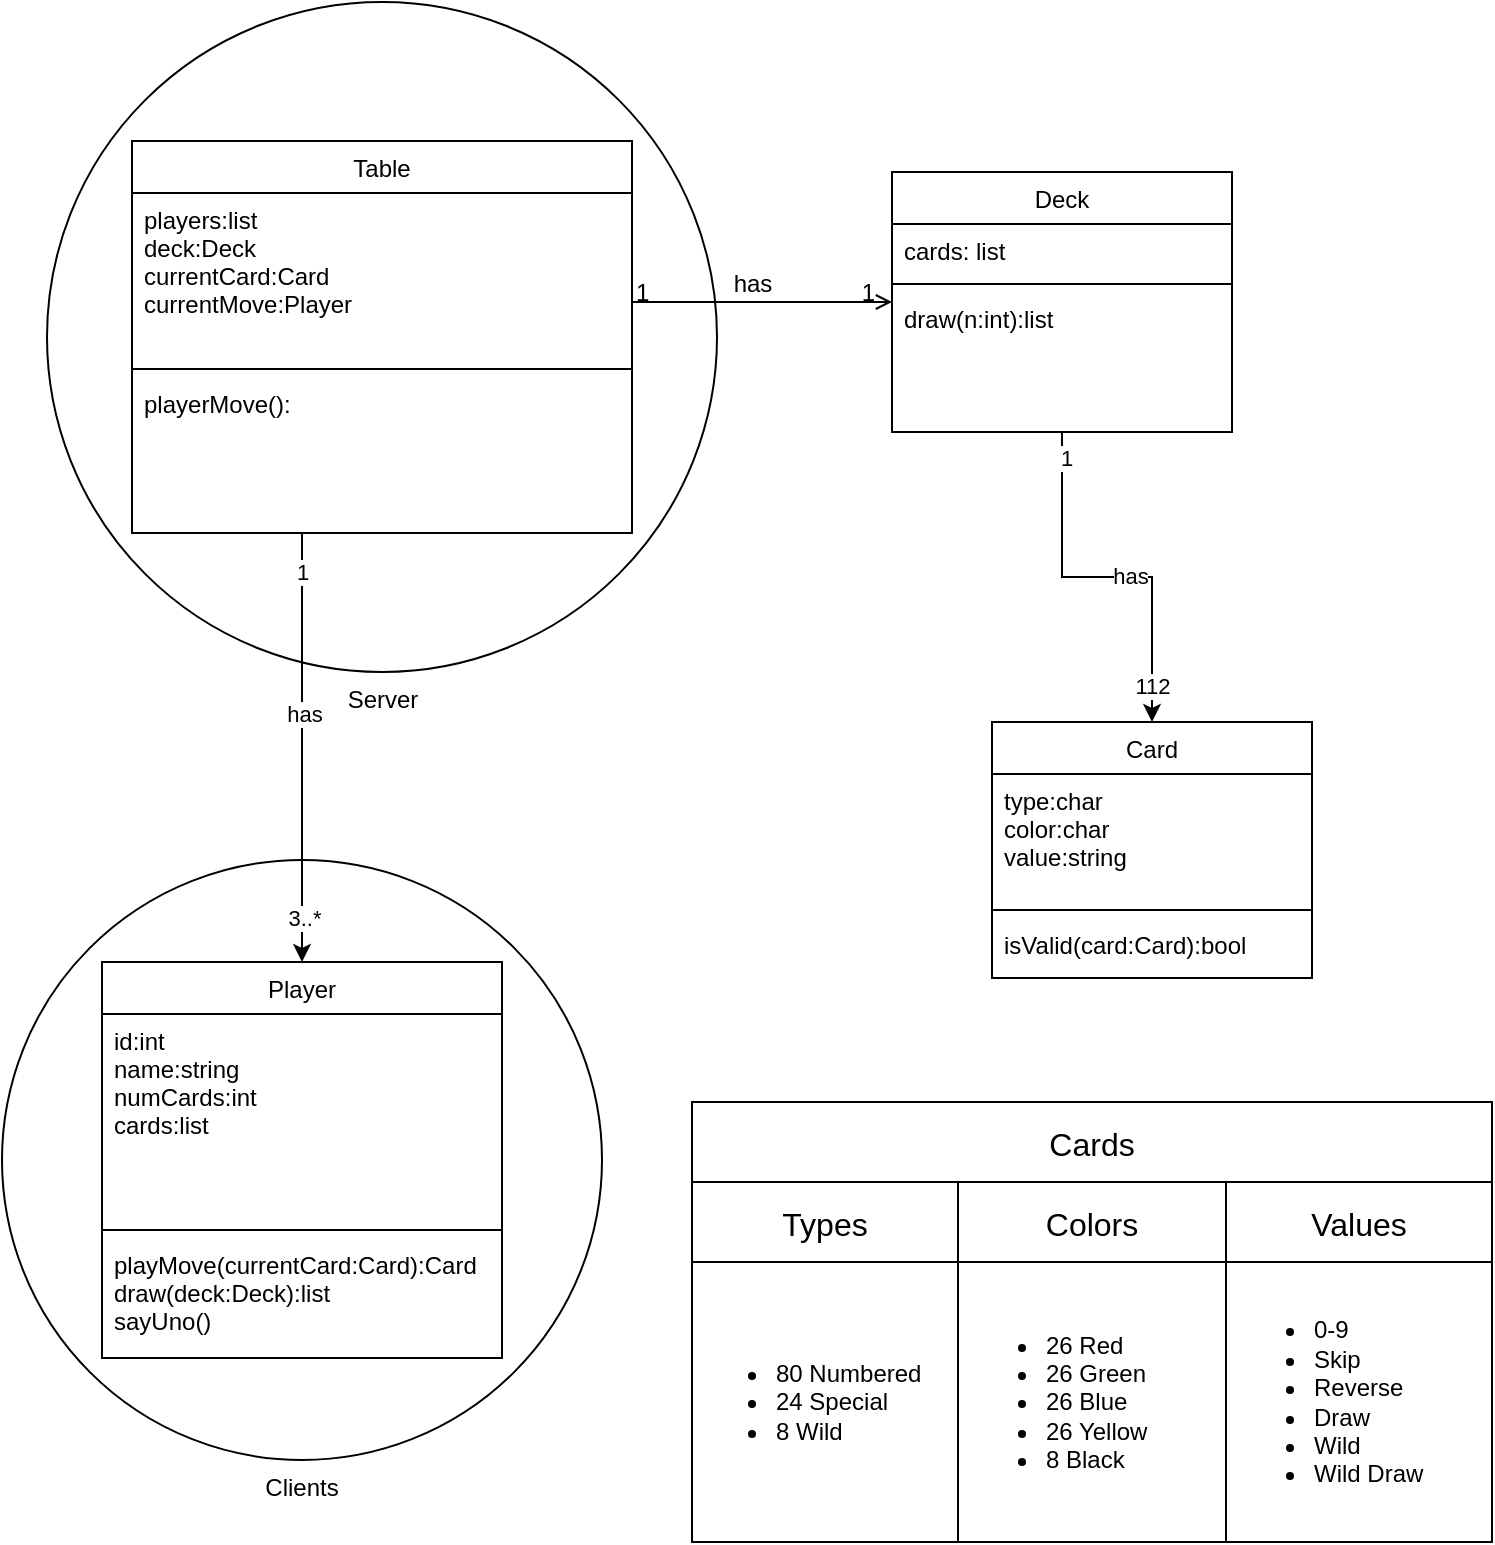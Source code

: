 <mxfile>
    <diagram id="c4XKrBYVGjXw6BQwQZOW" name="Page-1">
        <mxGraphModel dx="991" dy="433" grid="1" gridSize="10" guides="1" tooltips="1" connect="1" arrows="1" fold="1" page="1" pageScale="1" pageWidth="850" pageHeight="1100" math="0" shadow="0">
            <root>
                <mxCell id="0"/>
                <mxCell id="1" parent="0"/>
                <mxCell id="38" style="edgeStyle=orthogonalEdgeStyle;rounded=0;orthogonalLoop=1;jettySize=auto;html=1;entryX=0.5;entryY=0;entryDx=0;entryDy=0;" parent="1" source="39" target="43" edge="1">
                    <mxGeometry relative="1" as="geometry">
                        <Array as="points">
                            <mxPoint x="225" y="310"/>
                            <mxPoint x="225" y="310"/>
                        </Array>
                    </mxGeometry>
                </mxCell>
                <mxCell id="77" value="1" style="edgeLabel;html=1;align=center;verticalAlign=middle;resizable=0;points=[];" parent="38" vertex="1" connectable="0">
                    <mxGeometry x="-0.824" relative="1" as="geometry">
                        <mxPoint as="offset"/>
                    </mxGeometry>
                </mxCell>
                <mxCell id="78" value="has" style="edgeLabel;html=1;align=center;verticalAlign=middle;resizable=0;points=[];" parent="38" vertex="1" connectable="0">
                    <mxGeometry x="-0.155" y="1" relative="1" as="geometry">
                        <mxPoint as="offset"/>
                    </mxGeometry>
                </mxCell>
                <mxCell id="80" value="3..*" style="edgeLabel;html=1;align=center;verticalAlign=middle;resizable=0;points=[];" parent="38" vertex="1" connectable="0">
                    <mxGeometry x="0.796" y="1" relative="1" as="geometry">
                        <mxPoint as="offset"/>
                    </mxGeometry>
                </mxCell>
                <mxCell id="39" value="Table" style="swimlane;fontStyle=0;align=center;verticalAlign=top;childLayout=stackLayout;horizontal=1;startSize=26;horizontalStack=0;resizeParent=1;resizeLast=0;collapsible=1;marginBottom=0;rounded=0;shadow=0;strokeWidth=1;" parent="1" vertex="1">
                    <mxGeometry x="140" y="69.5" width="250" height="196" as="geometry">
                        <mxRectangle x="230" y="140" width="160" height="26" as="alternateBounds"/>
                    </mxGeometry>
                </mxCell>
                <mxCell id="40" value="players:list&#10;deck:Deck&#10;currentCard:Card&#10;currentMove:Player&#10;" style="text;align=left;verticalAlign=top;spacingLeft=4;spacingRight=4;overflow=hidden;rotatable=0;points=[[0,0.5],[1,0.5]];portConstraint=eastwest;" parent="39" vertex="1">
                    <mxGeometry y="26" width="250" height="84" as="geometry"/>
                </mxCell>
                <mxCell id="41" value="" style="line;html=1;strokeWidth=1;align=left;verticalAlign=middle;spacingTop=-1;spacingLeft=3;spacingRight=3;rotatable=0;labelPosition=right;points=[];portConstraint=eastwest;" parent="39" vertex="1">
                    <mxGeometry y="110" width="250" height="8" as="geometry"/>
                </mxCell>
                <mxCell id="42" value="playerMove():" style="text;align=left;verticalAlign=top;spacingLeft=4;spacingRight=4;overflow=hidden;rotatable=0;points=[[0,0.5],[1,0.5]];portConstraint=eastwest;" parent="39" vertex="1">
                    <mxGeometry y="118" width="250" height="26" as="geometry"/>
                </mxCell>
                <mxCell id="43" value="Player" style="swimlane;fontStyle=0;align=center;verticalAlign=top;childLayout=stackLayout;horizontal=1;startSize=26;horizontalStack=0;resizeParent=1;resizeLast=0;collapsible=1;marginBottom=0;rounded=0;shadow=0;strokeWidth=1;" parent="1" vertex="1">
                    <mxGeometry x="125" y="480" width="200" height="198" as="geometry">
                        <mxRectangle x="130" y="380" width="160" height="26" as="alternateBounds"/>
                    </mxGeometry>
                </mxCell>
                <mxCell id="44" value="id:int&#10;name:string&#10;numCards:int&#10;cards:list&#10;" style="text;align=left;verticalAlign=top;spacingLeft=4;spacingRight=4;overflow=hidden;rotatable=0;points=[[0,0.5],[1,0.5]];portConstraint=eastwest;" parent="43" vertex="1">
                    <mxGeometry y="26" width="200" height="104" as="geometry"/>
                </mxCell>
                <mxCell id="45" value="" style="line;html=1;strokeWidth=1;align=left;verticalAlign=middle;spacingTop=-1;spacingLeft=3;spacingRight=3;rotatable=0;labelPosition=right;points=[];portConstraint=eastwest;" parent="43" vertex="1">
                    <mxGeometry y="130" width="200" height="8" as="geometry"/>
                </mxCell>
                <mxCell id="46" value="playMove(currentCard:Card):Card&#10;draw(deck:Deck):list&#10;sayUno()" style="text;align=left;verticalAlign=top;spacingLeft=4;spacingRight=4;overflow=hidden;rotatable=0;points=[[0,0.5],[1,0.5]];portConstraint=eastwest;" parent="43" vertex="1">
                    <mxGeometry y="138" width="200" height="60" as="geometry"/>
                </mxCell>
                <mxCell id="47" value="Card" style="swimlane;fontStyle=0;align=center;verticalAlign=top;childLayout=stackLayout;horizontal=1;startSize=26;horizontalStack=0;resizeParent=1;resizeLast=0;collapsible=1;marginBottom=0;rounded=0;shadow=0;strokeWidth=1;" parent="1" vertex="1">
                    <mxGeometry x="570" y="360" width="160" height="128" as="geometry">
                        <mxRectangle x="340" y="380" width="170" height="26" as="alternateBounds"/>
                    </mxGeometry>
                </mxCell>
                <mxCell id="48" value="type:char&#10;color:char&#10;value:string&#10;" style="text;align=left;verticalAlign=top;spacingLeft=4;spacingRight=4;overflow=hidden;rotatable=0;points=[[0,0.5],[1,0.5]];portConstraint=eastwest;" parent="47" vertex="1">
                    <mxGeometry y="26" width="160" height="64" as="geometry"/>
                </mxCell>
                <mxCell id="49" value="" style="line;html=1;strokeWidth=1;align=left;verticalAlign=middle;spacingTop=-1;spacingLeft=3;spacingRight=3;rotatable=0;labelPosition=right;points=[];portConstraint=eastwest;" parent="47" vertex="1">
                    <mxGeometry y="90" width="160" height="8" as="geometry"/>
                </mxCell>
                <mxCell id="50" value="isValid(card:Card):bool" style="text;align=left;verticalAlign=top;spacingLeft=4;spacingRight=4;overflow=hidden;rotatable=0;points=[[0,0.5],[1,0.5]];portConstraint=eastwest;" parent="47" vertex="1">
                    <mxGeometry y="98" width="160" height="30" as="geometry"/>
                </mxCell>
                <mxCell id="51" style="edgeStyle=orthogonalEdgeStyle;rounded=0;orthogonalLoop=1;jettySize=auto;html=1;exitX=0.5;exitY=1;exitDx=0;exitDy=0;" parent="1" source="53" target="47" edge="1">
                    <mxGeometry relative="1" as="geometry"/>
                </mxCell>
                <mxCell id="52" value="has" style="edgeLabel;html=1;align=center;verticalAlign=middle;resizable=0;points=[];" parent="51" vertex="1" connectable="0">
                    <mxGeometry x="-0.017" y="2" relative="1" as="geometry">
                        <mxPoint x="13" y="1" as="offset"/>
                    </mxGeometry>
                </mxCell>
                <mxCell id="75" value="1" style="edgeLabel;html=1;align=center;verticalAlign=middle;resizable=0;points=[];" parent="51" vertex="1" connectable="0">
                    <mxGeometry x="-0.861" y="2" relative="1" as="geometry">
                        <mxPoint as="offset"/>
                    </mxGeometry>
                </mxCell>
                <mxCell id="76" value="112" style="edgeLabel;html=1;align=center;verticalAlign=middle;resizable=0;points=[];" parent="51" vertex="1" connectable="0">
                    <mxGeometry x="0.806" relative="1" as="geometry">
                        <mxPoint as="offset"/>
                    </mxGeometry>
                </mxCell>
                <mxCell id="53" value="Deck" style="swimlane;fontStyle=0;align=center;verticalAlign=top;childLayout=stackLayout;horizontal=1;startSize=26;horizontalStack=0;resizeParent=1;resizeLast=0;collapsible=1;marginBottom=0;rounded=0;shadow=0;strokeWidth=1;" parent="1" vertex="1">
                    <mxGeometry x="520" y="85" width="170" height="130" as="geometry">
                        <mxRectangle x="550" y="140" width="160" height="26" as="alternateBounds"/>
                    </mxGeometry>
                </mxCell>
                <mxCell id="54" value="cards: list" style="text;align=left;verticalAlign=top;spacingLeft=4;spacingRight=4;overflow=hidden;rotatable=0;points=[[0,0.5],[1,0.5]];portConstraint=eastwest;" parent="53" vertex="1">
                    <mxGeometry y="26" width="170" height="26" as="geometry"/>
                </mxCell>
                <mxCell id="55" value="" style="line;html=1;strokeWidth=1;align=left;verticalAlign=middle;spacingTop=-1;spacingLeft=3;spacingRight=3;rotatable=0;labelPosition=right;points=[];portConstraint=eastwest;" parent="53" vertex="1">
                    <mxGeometry y="52" width="170" height="8" as="geometry"/>
                </mxCell>
                <mxCell id="56" value="draw(n:int):list" style="text;align=left;verticalAlign=top;spacingLeft=4;spacingRight=4;overflow=hidden;rotatable=0;points=[[0,0.5],[1,0.5]];portConstraint=eastwest;" parent="53" vertex="1">
                    <mxGeometry y="60" width="170" height="30" as="geometry"/>
                </mxCell>
                <mxCell id="57" value="" style="endArrow=open;shadow=0;strokeWidth=1;rounded=0;curved=0;endFill=1;edgeStyle=elbowEdgeStyle;elbow=vertical;" parent="1" source="39" target="53" edge="1">
                    <mxGeometry x="0.5" y="41" relative="1" as="geometry">
                        <mxPoint x="320" y="82" as="sourcePoint"/>
                        <mxPoint x="480" y="82" as="targetPoint"/>
                        <mxPoint x="-40" y="32" as="offset"/>
                    </mxGeometry>
                </mxCell>
                <mxCell id="58" value="1" style="resizable=0;align=left;verticalAlign=bottom;labelBackgroundColor=none;fontSize=12;" parent="57" connectable="0" vertex="1">
                    <mxGeometry x="-1" relative="1" as="geometry">
                        <mxPoint y="4" as="offset"/>
                    </mxGeometry>
                </mxCell>
                <mxCell id="59" value="1" style="resizable=0;align=right;verticalAlign=bottom;labelBackgroundColor=none;fontSize=12;" parent="57" connectable="0" vertex="1">
                    <mxGeometry x="1" relative="1" as="geometry">
                        <mxPoint x="-7" y="4" as="offset"/>
                    </mxGeometry>
                </mxCell>
                <mxCell id="60" value="has" style="text;html=1;resizable=0;points=[];;align=center;verticalAlign=middle;labelBackgroundColor=none;rounded=0;shadow=0;strokeWidth=1;fontSize=12;" parent="57" vertex="1" connectable="0">
                    <mxGeometry x="0.5" y="49" relative="1" as="geometry">
                        <mxPoint x="-38" y="40" as="offset"/>
                    </mxGeometry>
                </mxCell>
                <mxCell id="63" value="Cards " style="shape=table;childLayout=tableLayout;startSize=40;collapsible=0;recursiveResize=0;expand=0;fontSize=16;" parent="1" vertex="1">
                    <mxGeometry x="420" y="550" width="400" height="220" as="geometry"/>
                </mxCell>
                <mxCell id="64" value="" style="shape=tableRow;horizontal=0;swimlaneHead=0;swimlaneBody=0;top=0;left=0;strokeColor=inherit;bottom=0;right=0;dropTarget=0;fontStyle=0;fillColor=none;points=[[0,0.5],[1,0.5]];portConstraint=eastwest;startSize=0;collapsible=0;recursiveResize=0;expand=0;fontSize=16;" parent="63" vertex="1">
                    <mxGeometry y="40" width="400" height="180" as="geometry"/>
                </mxCell>
                <mxCell id="65" value="Types" style="swimlane;swimlaneHead=0;swimlaneBody=0;fontStyle=0;strokeColor=inherit;connectable=0;fillColor=none;startSize=40;collapsible=0;recursiveResize=0;expand=0;fontSize=16;" parent="64" vertex="1">
                    <mxGeometry width="133" height="180" as="geometry">
                        <mxRectangle width="133" height="180" as="alternateBounds"/>
                    </mxGeometry>
                </mxCell>
                <mxCell id="66" value="&lt;ul&gt;&lt;li&gt;80 Numbered&lt;/li&gt;&lt;li&gt;24 Special&lt;/li&gt;&lt;li&gt;8 Wild&lt;br&gt;&lt;/li&gt;&lt;/ul&gt;" style="text;strokeColor=none;fillColor=none;html=1;whiteSpace=wrap;verticalAlign=middle;overflow=hidden;" parent="65" vertex="1">
                    <mxGeometry y="40" width="130" height="140" as="geometry"/>
                </mxCell>
                <mxCell id="67" value="Colors" style="swimlane;swimlaneHead=0;swimlaneBody=0;fontStyle=0;strokeColor=inherit;connectable=0;fillColor=none;startSize=40;collapsible=0;recursiveResize=0;expand=0;fontSize=16;" parent="64" vertex="1">
                    <mxGeometry x="133" width="134" height="180" as="geometry">
                        <mxRectangle width="134" height="180" as="alternateBounds"/>
                    </mxGeometry>
                </mxCell>
                <mxCell id="68" value="&lt;ul&gt;&lt;li&gt;26 Red&lt;/li&gt;&lt;li&gt;26 Green&lt;/li&gt;&lt;li&gt;26 Blue&lt;/li&gt;&lt;li&gt;26 Yellow&lt;/li&gt;&lt;li&gt;8 Black&lt;br&gt;&lt;/li&gt;&lt;/ul&gt;" style="text;strokeColor=none;fillColor=none;html=1;whiteSpace=wrap;verticalAlign=middle;overflow=hidden;" parent="67" vertex="1">
                    <mxGeometry x="2" y="40" width="130" height="140" as="geometry"/>
                </mxCell>
                <mxCell id="69" value="Values" style="swimlane;swimlaneHead=0;swimlaneBody=0;fontStyle=0;strokeColor=inherit;connectable=0;fillColor=none;startSize=40;collapsible=0;recursiveResize=0;expand=0;fontSize=16;" parent="64" vertex="1">
                    <mxGeometry x="267" width="133" height="180" as="geometry">
                        <mxRectangle width="133" height="180" as="alternateBounds"/>
                    </mxGeometry>
                </mxCell>
                <mxCell id="70" value="&lt;ul&gt;&lt;li&gt;0-9&lt;/li&gt;&lt;li&gt;Skip&lt;/li&gt;&lt;li&gt;Reverse&lt;/li&gt;&lt;li&gt;Draw&lt;br&gt;&lt;/li&gt;&lt;li&gt;Wild&lt;/li&gt;&lt;li&gt;Wild Draw&lt;br&gt;&lt;/li&gt;&lt;/ul&gt;" style="text;strokeColor=none;fillColor=none;html=1;whiteSpace=wrap;verticalAlign=middle;overflow=hidden;" parent="69" vertex="1">
                    <mxGeometry x="1.5" y="40" width="130" height="140" as="geometry"/>
                </mxCell>
                <mxCell id="83" value="Clients" style="ellipse;whiteSpace=wrap;html=1;aspect=fixed;pointerEvents=0;fillColor=none;labelPosition=center;verticalLabelPosition=bottom;align=center;verticalAlign=top;" parent="1" vertex="1">
                    <mxGeometry x="75" y="429" width="300" height="300" as="geometry"/>
                </mxCell>
                <mxCell id="84" value="Server" style="ellipse;whiteSpace=wrap;html=1;aspect=fixed;pointerEvents=0;fillColor=none;labelPosition=center;verticalLabelPosition=bottom;align=center;verticalAlign=top;" parent="1" vertex="1">
                    <mxGeometry x="97.5" width="335" height="335" as="geometry"/>
                </mxCell>
            </root>
        </mxGraphModel>
    </diagram>
</mxfile>